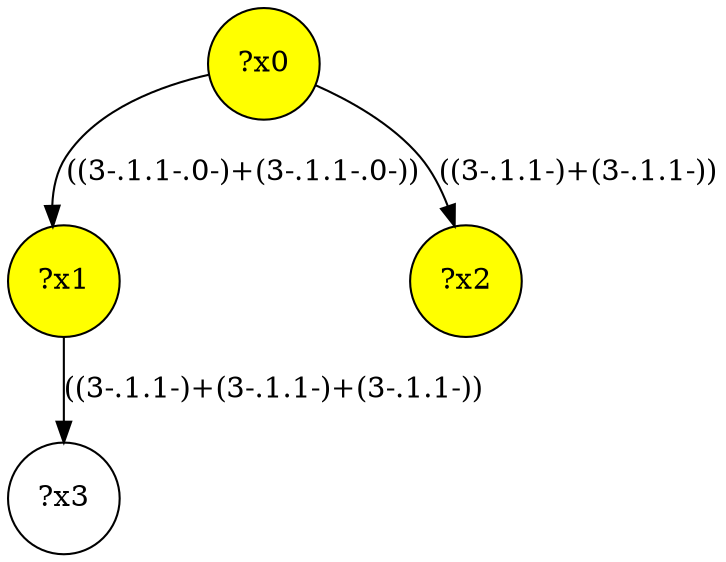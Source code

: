 digraph g {
	x0 [fillcolor="yellow", style="filled," shape=circle, label="?x0"];
	x1 [fillcolor="yellow", style="filled," shape=circle, label="?x1"];
	x2 [fillcolor="yellow", style="filled," shape=circle, label="?x2"];
	x0 -> x1 [label="((3-.1.1-.0-)+(3-.1.1-.0-))"];
	x0 -> x2 [label="((3-.1.1-)+(3-.1.1-))"];
	x3 [shape=circle, label="?x3"];
	x1 -> x3 [label="((3-.1.1-)+(3-.1.1-)+(3-.1.1-))"];
}
